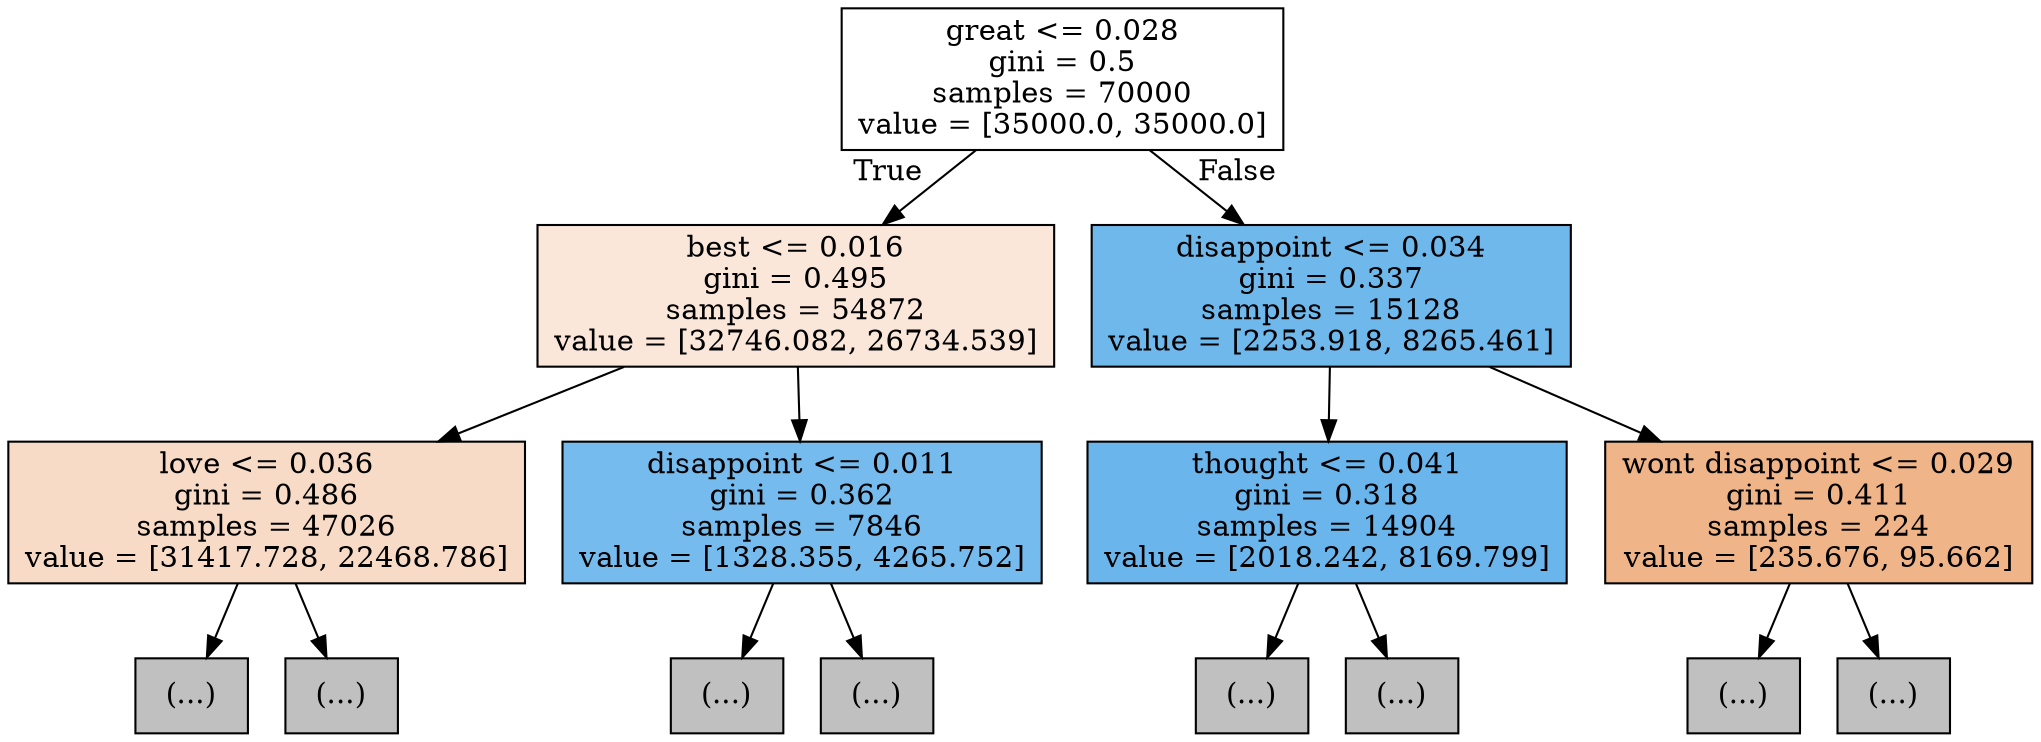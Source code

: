 digraph Tree {
node [shape=box, style="filled", color="black"] ;
0 [label="great <= 0.028\ngini = 0.5\nsamples = 70000\nvalue = [35000.0, 35000.0]", fillcolor="#399de500"] ;
1 [label="best <= 0.016\ngini = 0.495\nsamples = 54872\nvalue = [32746.082, 26734.539]", fillcolor="#e581392f"] ;
0 -> 1 [labeldistance=2.5, labelangle=45, headlabel="True"] ;
2 [label="love <= 0.036\ngini = 0.486\nsamples = 47026\nvalue = [31417.728, 22468.786]", fillcolor="#e5813949"] ;
1 -> 2 ;
3 [label="(...)", fillcolor="#C0C0C0"] ;
2 -> 3 ;
364 [label="(...)", fillcolor="#C0C0C0"] ;
2 -> 364 ;
585 [label="disappoint <= 0.011\ngini = 0.362\nsamples = 7846\nvalue = [1328.355, 4265.752]", fillcolor="#399de5b0"] ;
1 -> 585 ;
586 [label="(...)", fillcolor="#C0C0C0"] ;
585 -> 586 ;
737 [label="(...)", fillcolor="#C0C0C0"] ;
585 -> 737 ;
764 [label="disappoint <= 0.034\ngini = 0.337\nsamples = 15128\nvalue = [2253.918, 8265.461]", fillcolor="#399de5b9"] ;
0 -> 764 [labeldistance=2.5, labelangle=-45, headlabel="False"] ;
765 [label="thought <= 0.041\ngini = 0.318\nsamples = 14904\nvalue = [2018.242, 8169.799]", fillcolor="#399de5c0"] ;
764 -> 765 ;
766 [label="(...)", fillcolor="#C0C0C0"] ;
765 -> 766 ;
945 [label="(...)", fillcolor="#C0C0C0"] ;
765 -> 945 ;
980 [label="wont disappoint <= 0.029\ngini = 0.411\nsamples = 224\nvalue = [235.676, 95.662]", fillcolor="#e5813997"] ;
764 -> 980 ;
981 [label="(...)", fillcolor="#C0C0C0"] ;
980 -> 981 ;
1028 [label="(...)", fillcolor="#C0C0C0"] ;
980 -> 1028 ;
}